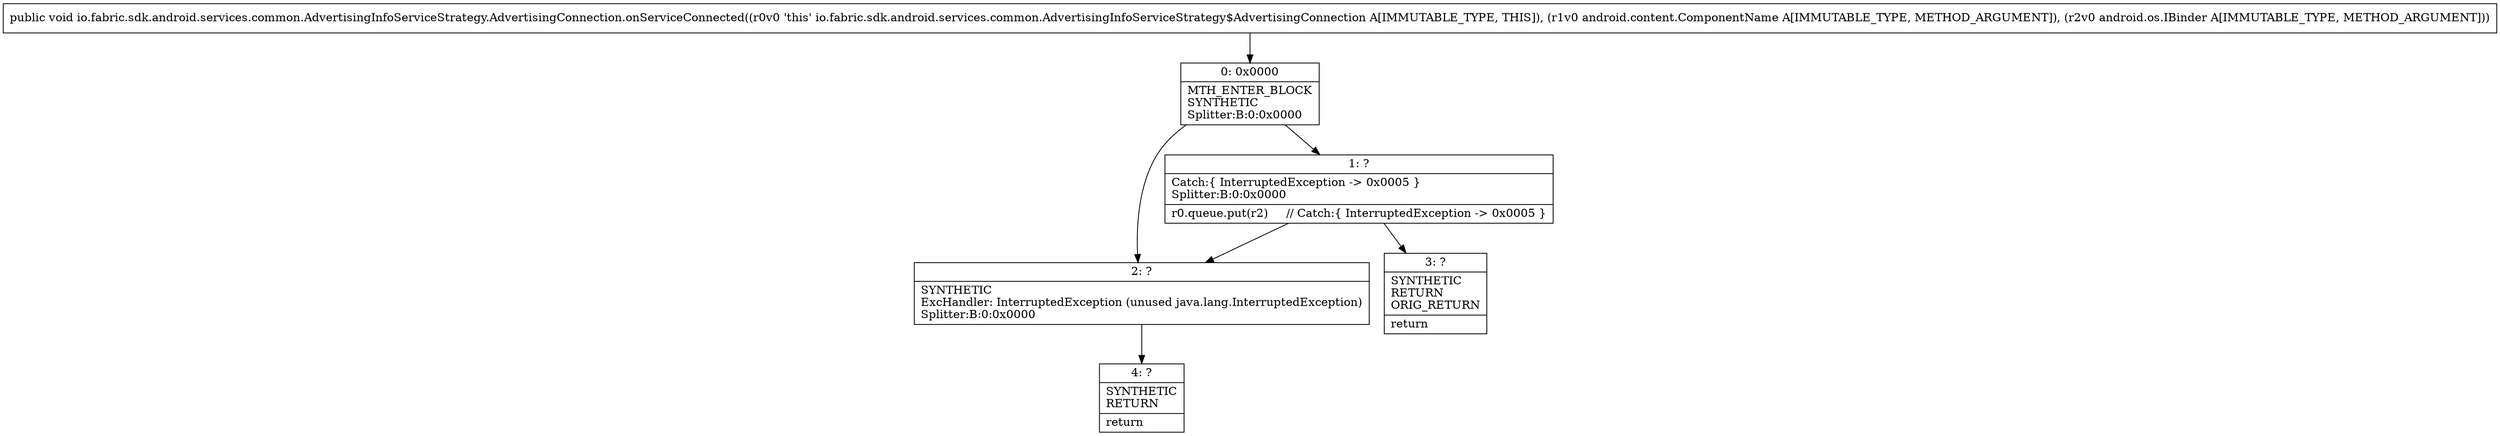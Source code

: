 digraph "CFG forio.fabric.sdk.android.services.common.AdvertisingInfoServiceStrategy.AdvertisingConnection.onServiceConnected(Landroid\/content\/ComponentName;Landroid\/os\/IBinder;)V" {
Node_0 [shape=record,label="{0\:\ 0x0000|MTH_ENTER_BLOCK\lSYNTHETIC\lSplitter:B:0:0x0000\l}"];
Node_1 [shape=record,label="{1\:\ ?|Catch:\{ InterruptedException \-\> 0x0005 \}\lSplitter:B:0:0x0000\l|r0.queue.put(r2)     \/\/ Catch:\{ InterruptedException \-\> 0x0005 \}\l}"];
Node_2 [shape=record,label="{2\:\ ?|SYNTHETIC\lExcHandler: InterruptedException (unused java.lang.InterruptedException)\lSplitter:B:0:0x0000\l}"];
Node_3 [shape=record,label="{3\:\ ?|SYNTHETIC\lRETURN\lORIG_RETURN\l|return\l}"];
Node_4 [shape=record,label="{4\:\ ?|SYNTHETIC\lRETURN\l|return\l}"];
MethodNode[shape=record,label="{public void io.fabric.sdk.android.services.common.AdvertisingInfoServiceStrategy.AdvertisingConnection.onServiceConnected((r0v0 'this' io.fabric.sdk.android.services.common.AdvertisingInfoServiceStrategy$AdvertisingConnection A[IMMUTABLE_TYPE, THIS]), (r1v0 android.content.ComponentName A[IMMUTABLE_TYPE, METHOD_ARGUMENT]), (r2v0 android.os.IBinder A[IMMUTABLE_TYPE, METHOD_ARGUMENT])) }"];
MethodNode -> Node_0;
Node_0 -> Node_1;
Node_0 -> Node_2;
Node_1 -> Node_2;
Node_1 -> Node_3;
Node_2 -> Node_4;
}

